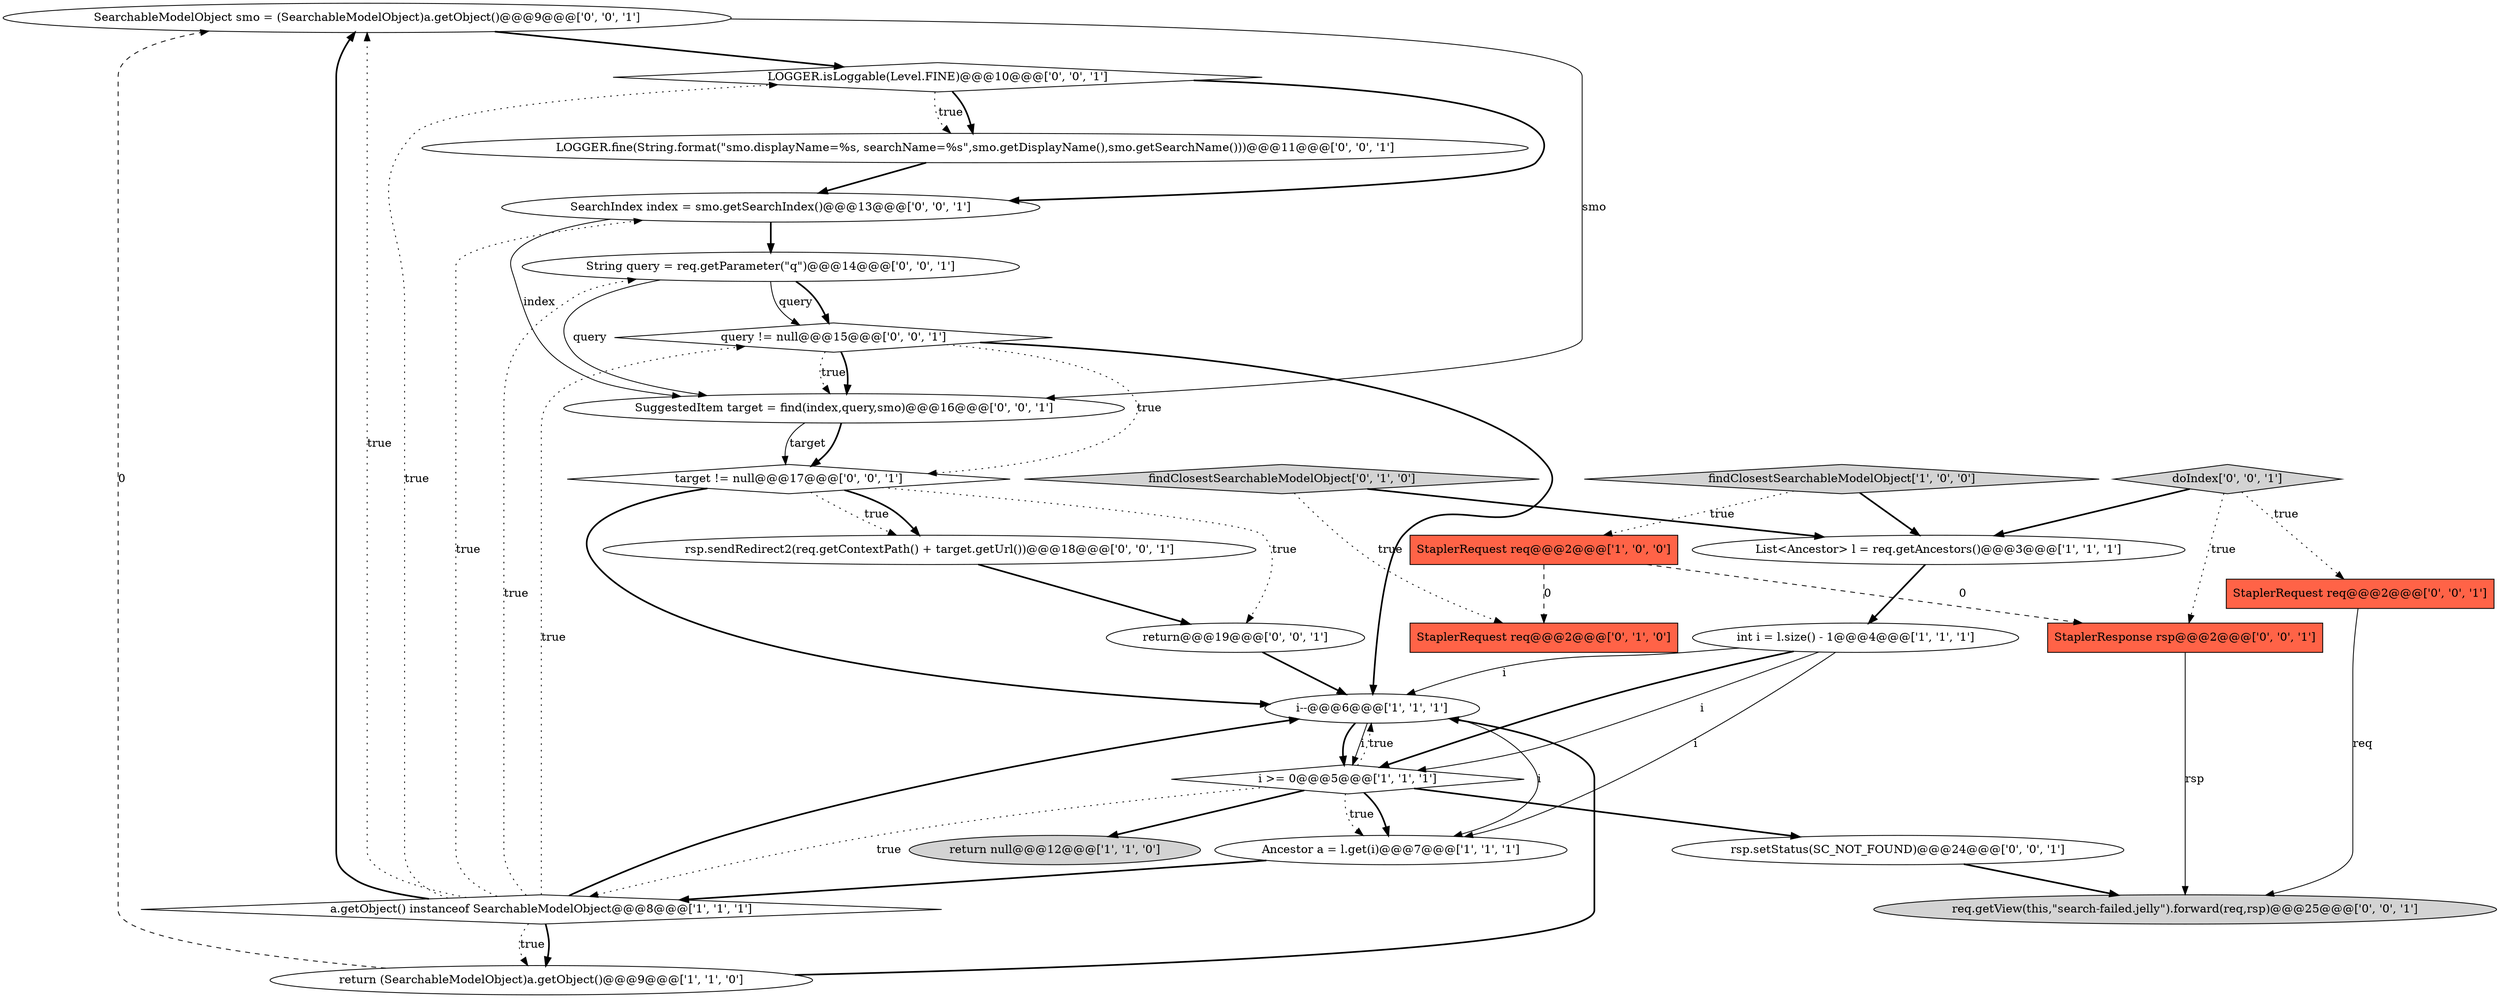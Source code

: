 digraph {
23 [style = filled, label = "SearchableModelObject smo = (SearchableModelObject)a.getObject()@@@9@@@['0', '0', '1']", fillcolor = white, shape = ellipse image = "AAA0AAABBB3BBB"];
10 [style = filled, label = "findClosestSearchableModelObject['0', '1', '0']", fillcolor = lightgray, shape = diamond image = "AAA0AAABBB2BBB"];
5 [style = filled, label = "Ancestor a = l.get(i)@@@7@@@['1', '1', '1']", fillcolor = white, shape = ellipse image = "AAA0AAABBB1BBB"];
20 [style = filled, label = "String query = req.getParameter(\"q\")@@@14@@@['0', '0', '1']", fillcolor = white, shape = ellipse image = "AAA0AAABBB3BBB"];
6 [style = filled, label = "return (SearchableModelObject)a.getObject()@@@9@@@['1', '1', '0']", fillcolor = white, shape = ellipse image = "AAA0AAABBB1BBB"];
3 [style = filled, label = "a.getObject() instanceof SearchableModelObject@@@8@@@['1', '1', '1']", fillcolor = white, shape = diamond image = "AAA0AAABBB1BBB"];
25 [style = filled, label = "SearchIndex index = smo.getSearchIndex()@@@13@@@['0', '0', '1']", fillcolor = white, shape = ellipse image = "AAA0AAABBB3BBB"];
7 [style = filled, label = "i--@@@6@@@['1', '1', '1']", fillcolor = white, shape = ellipse image = "AAA0AAABBB1BBB"];
14 [style = filled, label = "LOGGER.fine(String.format(\"smo.displayName=%s, searchName=%s\",smo.getDisplayName(),smo.getSearchName()))@@@11@@@['0', '0', '1']", fillcolor = white, shape = ellipse image = "AAA0AAABBB3BBB"];
16 [style = filled, label = "req.getView(this,\"search-failed.jelly\").forward(req,rsp)@@@25@@@['0', '0', '1']", fillcolor = lightgray, shape = ellipse image = "AAA0AAABBB3BBB"];
22 [style = filled, label = "query != null@@@15@@@['0', '0', '1']", fillcolor = white, shape = diamond image = "AAA0AAABBB3BBB"];
1 [style = filled, label = "i >= 0@@@5@@@['1', '1', '1']", fillcolor = white, shape = diamond image = "AAA0AAABBB1BBB"];
17 [style = filled, label = "LOGGER.isLoggable(Level.FINE)@@@10@@@['0', '0', '1']", fillcolor = white, shape = diamond image = "AAA0AAABBB3BBB"];
13 [style = filled, label = "rsp.setStatus(SC_NOT_FOUND)@@@24@@@['0', '0', '1']", fillcolor = white, shape = ellipse image = "AAA0AAABBB3BBB"];
4 [style = filled, label = "findClosestSearchableModelObject['1', '0', '0']", fillcolor = lightgray, shape = diamond image = "AAA0AAABBB1BBB"];
19 [style = filled, label = "StaplerRequest req@@@2@@@['0', '0', '1']", fillcolor = tomato, shape = box image = "AAA0AAABBB3BBB"];
18 [style = filled, label = "rsp.sendRedirect2(req.getContextPath() + target.getUrl())@@@18@@@['0', '0', '1']", fillcolor = white, shape = ellipse image = "AAA0AAABBB3BBB"];
24 [style = filled, label = "StaplerResponse rsp@@@2@@@['0', '0', '1']", fillcolor = tomato, shape = box image = "AAA0AAABBB3BBB"];
26 [style = filled, label = "doIndex['0', '0', '1']", fillcolor = lightgray, shape = diamond image = "AAA0AAABBB3BBB"];
12 [style = filled, label = "SuggestedItem target = find(index,query,smo)@@@16@@@['0', '0', '1']", fillcolor = white, shape = ellipse image = "AAA0AAABBB3BBB"];
11 [style = filled, label = "StaplerRequest req@@@2@@@['0', '1', '0']", fillcolor = tomato, shape = box image = "AAA1AAABBB2BBB"];
8 [style = filled, label = "StaplerRequest req@@@2@@@['1', '0', '0']", fillcolor = tomato, shape = box image = "AAA1AAABBB1BBB"];
15 [style = filled, label = "return@@@19@@@['0', '0', '1']", fillcolor = white, shape = ellipse image = "AAA0AAABBB3BBB"];
2 [style = filled, label = "List<Ancestor> l = req.getAncestors()@@@3@@@['1', '1', '1']", fillcolor = white, shape = ellipse image = "AAA0AAABBB1BBB"];
0 [style = filled, label = "int i = l.size() - 1@@@4@@@['1', '1', '1']", fillcolor = white, shape = ellipse image = "AAA0AAABBB1BBB"];
9 [style = filled, label = "return null@@@12@@@['1', '1', '0']", fillcolor = lightgray, shape = ellipse image = "AAA0AAABBB1BBB"];
21 [style = filled, label = "target != null@@@17@@@['0', '0', '1']", fillcolor = white, shape = diamond image = "AAA0AAABBB3BBB"];
1->5 [style = bold, label=""];
5->3 [style = bold, label=""];
22->21 [style = dotted, label="true"];
17->25 [style = bold, label=""];
14->25 [style = bold, label=""];
7->1 [style = bold, label=""];
23->12 [style = solid, label="smo"];
15->7 [style = bold, label=""];
21->15 [style = dotted, label="true"];
21->18 [style = dotted, label="true"];
12->21 [style = bold, label=""];
0->1 [style = solid, label="i"];
7->1 [style = solid, label="i"];
18->15 [style = bold, label=""];
4->8 [style = dotted, label="true"];
17->14 [style = dotted, label="true"];
3->6 [style = bold, label=""];
26->19 [style = dotted, label="true"];
4->2 [style = bold, label=""];
8->24 [style = dashed, label="0"];
3->6 [style = dotted, label="true"];
20->22 [style = solid, label="query"];
3->25 [style = dotted, label="true"];
1->13 [style = bold, label=""];
22->7 [style = bold, label=""];
21->18 [style = bold, label=""];
13->16 [style = bold, label=""];
1->9 [style = bold, label=""];
0->5 [style = solid, label="i"];
24->16 [style = solid, label="rsp"];
20->22 [style = bold, label=""];
19->16 [style = solid, label="req"];
1->3 [style = dotted, label="true"];
1->7 [style = dotted, label="true"];
7->5 [style = solid, label="i"];
22->12 [style = dotted, label="true"];
26->2 [style = bold, label=""];
3->23 [style = bold, label=""];
25->20 [style = bold, label=""];
2->0 [style = bold, label=""];
25->12 [style = solid, label="index"];
3->7 [style = bold, label=""];
20->12 [style = solid, label="query"];
17->14 [style = bold, label=""];
10->11 [style = dotted, label="true"];
0->1 [style = bold, label=""];
22->12 [style = bold, label=""];
26->24 [style = dotted, label="true"];
3->22 [style = dotted, label="true"];
21->7 [style = bold, label=""];
23->17 [style = bold, label=""];
10->2 [style = bold, label=""];
3->17 [style = dotted, label="true"];
8->11 [style = dashed, label="0"];
6->7 [style = bold, label=""];
1->5 [style = dotted, label="true"];
6->23 [style = dashed, label="0"];
0->7 [style = solid, label="i"];
12->21 [style = solid, label="target"];
3->20 [style = dotted, label="true"];
3->23 [style = dotted, label="true"];
}
